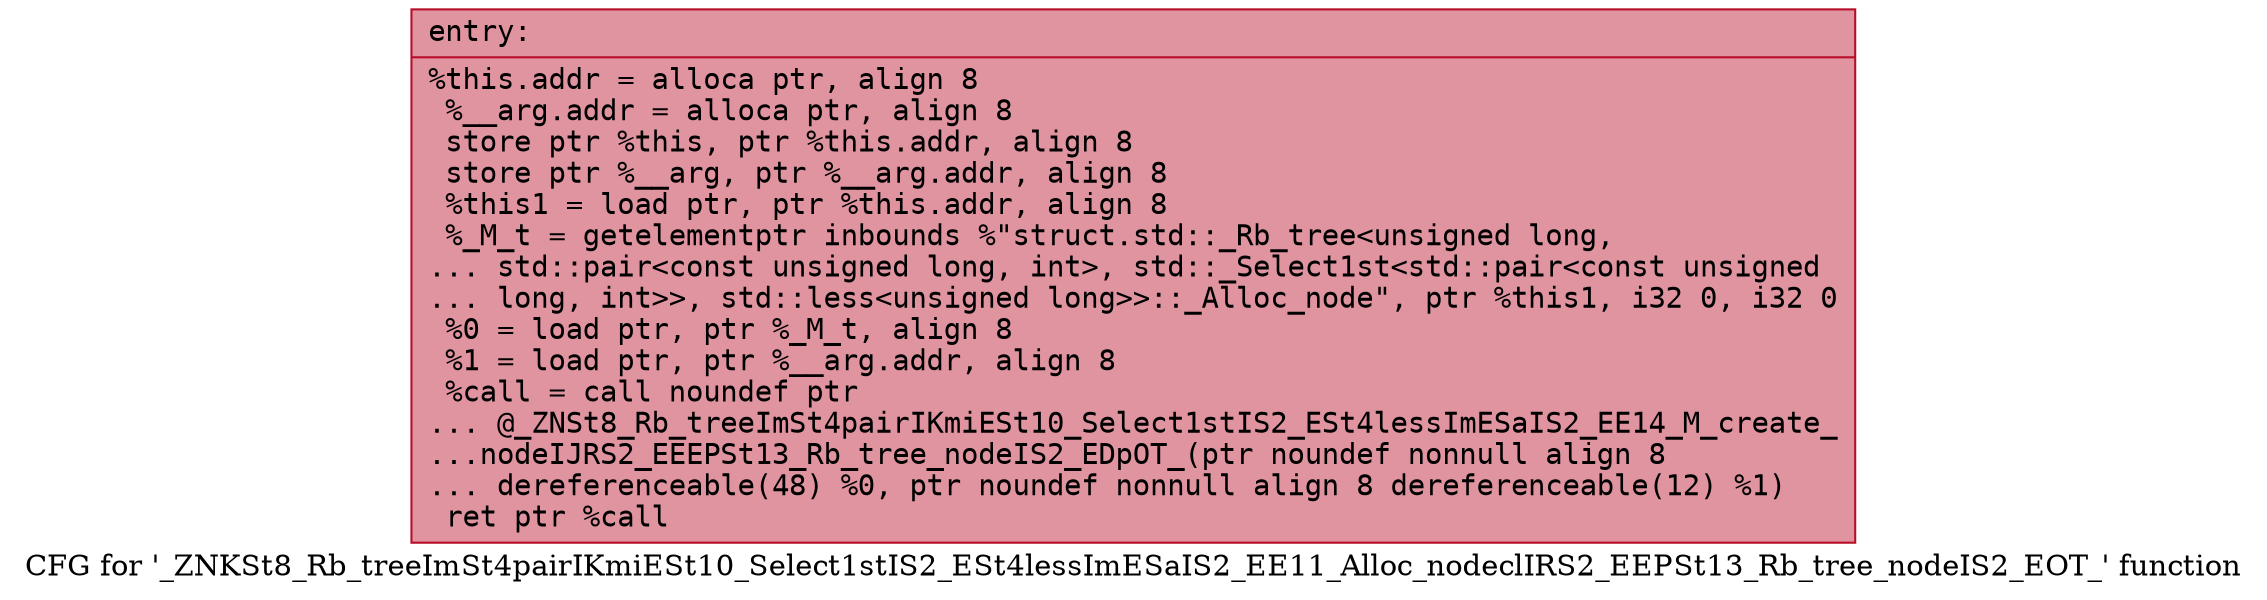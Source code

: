 digraph "CFG for '_ZNKSt8_Rb_treeImSt4pairIKmiESt10_Select1stIS2_ESt4lessImESaIS2_EE11_Alloc_nodeclIRS2_EEPSt13_Rb_tree_nodeIS2_EOT_' function" {
	label="CFG for '_ZNKSt8_Rb_treeImSt4pairIKmiESt10_Select1stIS2_ESt4lessImESaIS2_EE11_Alloc_nodeclIRS2_EEPSt13_Rb_tree_nodeIS2_EOT_' function";

	Node0x55dfe4b74c30 [shape=record,color="#b70d28ff", style=filled, fillcolor="#b70d2870" fontname="Courier",label="{entry:\l|  %this.addr = alloca ptr, align 8\l  %__arg.addr = alloca ptr, align 8\l  store ptr %this, ptr %this.addr, align 8\l  store ptr %__arg, ptr %__arg.addr, align 8\l  %this1 = load ptr, ptr %this.addr, align 8\l  %_M_t = getelementptr inbounds %\"struct.std::_Rb_tree\<unsigned long,\l... std::pair\<const unsigned long, int\>, std::_Select1st\<std::pair\<const unsigned\l... long, int\>\>, std::less\<unsigned long\>\>::_Alloc_node\", ptr %this1, i32 0, i32 0\l  %0 = load ptr, ptr %_M_t, align 8\l  %1 = load ptr, ptr %__arg.addr, align 8\l  %call = call noundef ptr\l... @_ZNSt8_Rb_treeImSt4pairIKmiESt10_Select1stIS2_ESt4lessImESaIS2_EE14_M_create_\l...nodeIJRS2_EEEPSt13_Rb_tree_nodeIS2_EDpOT_(ptr noundef nonnull align 8\l... dereferenceable(48) %0, ptr noundef nonnull align 8 dereferenceable(12) %1)\l  ret ptr %call\l}"];
}
